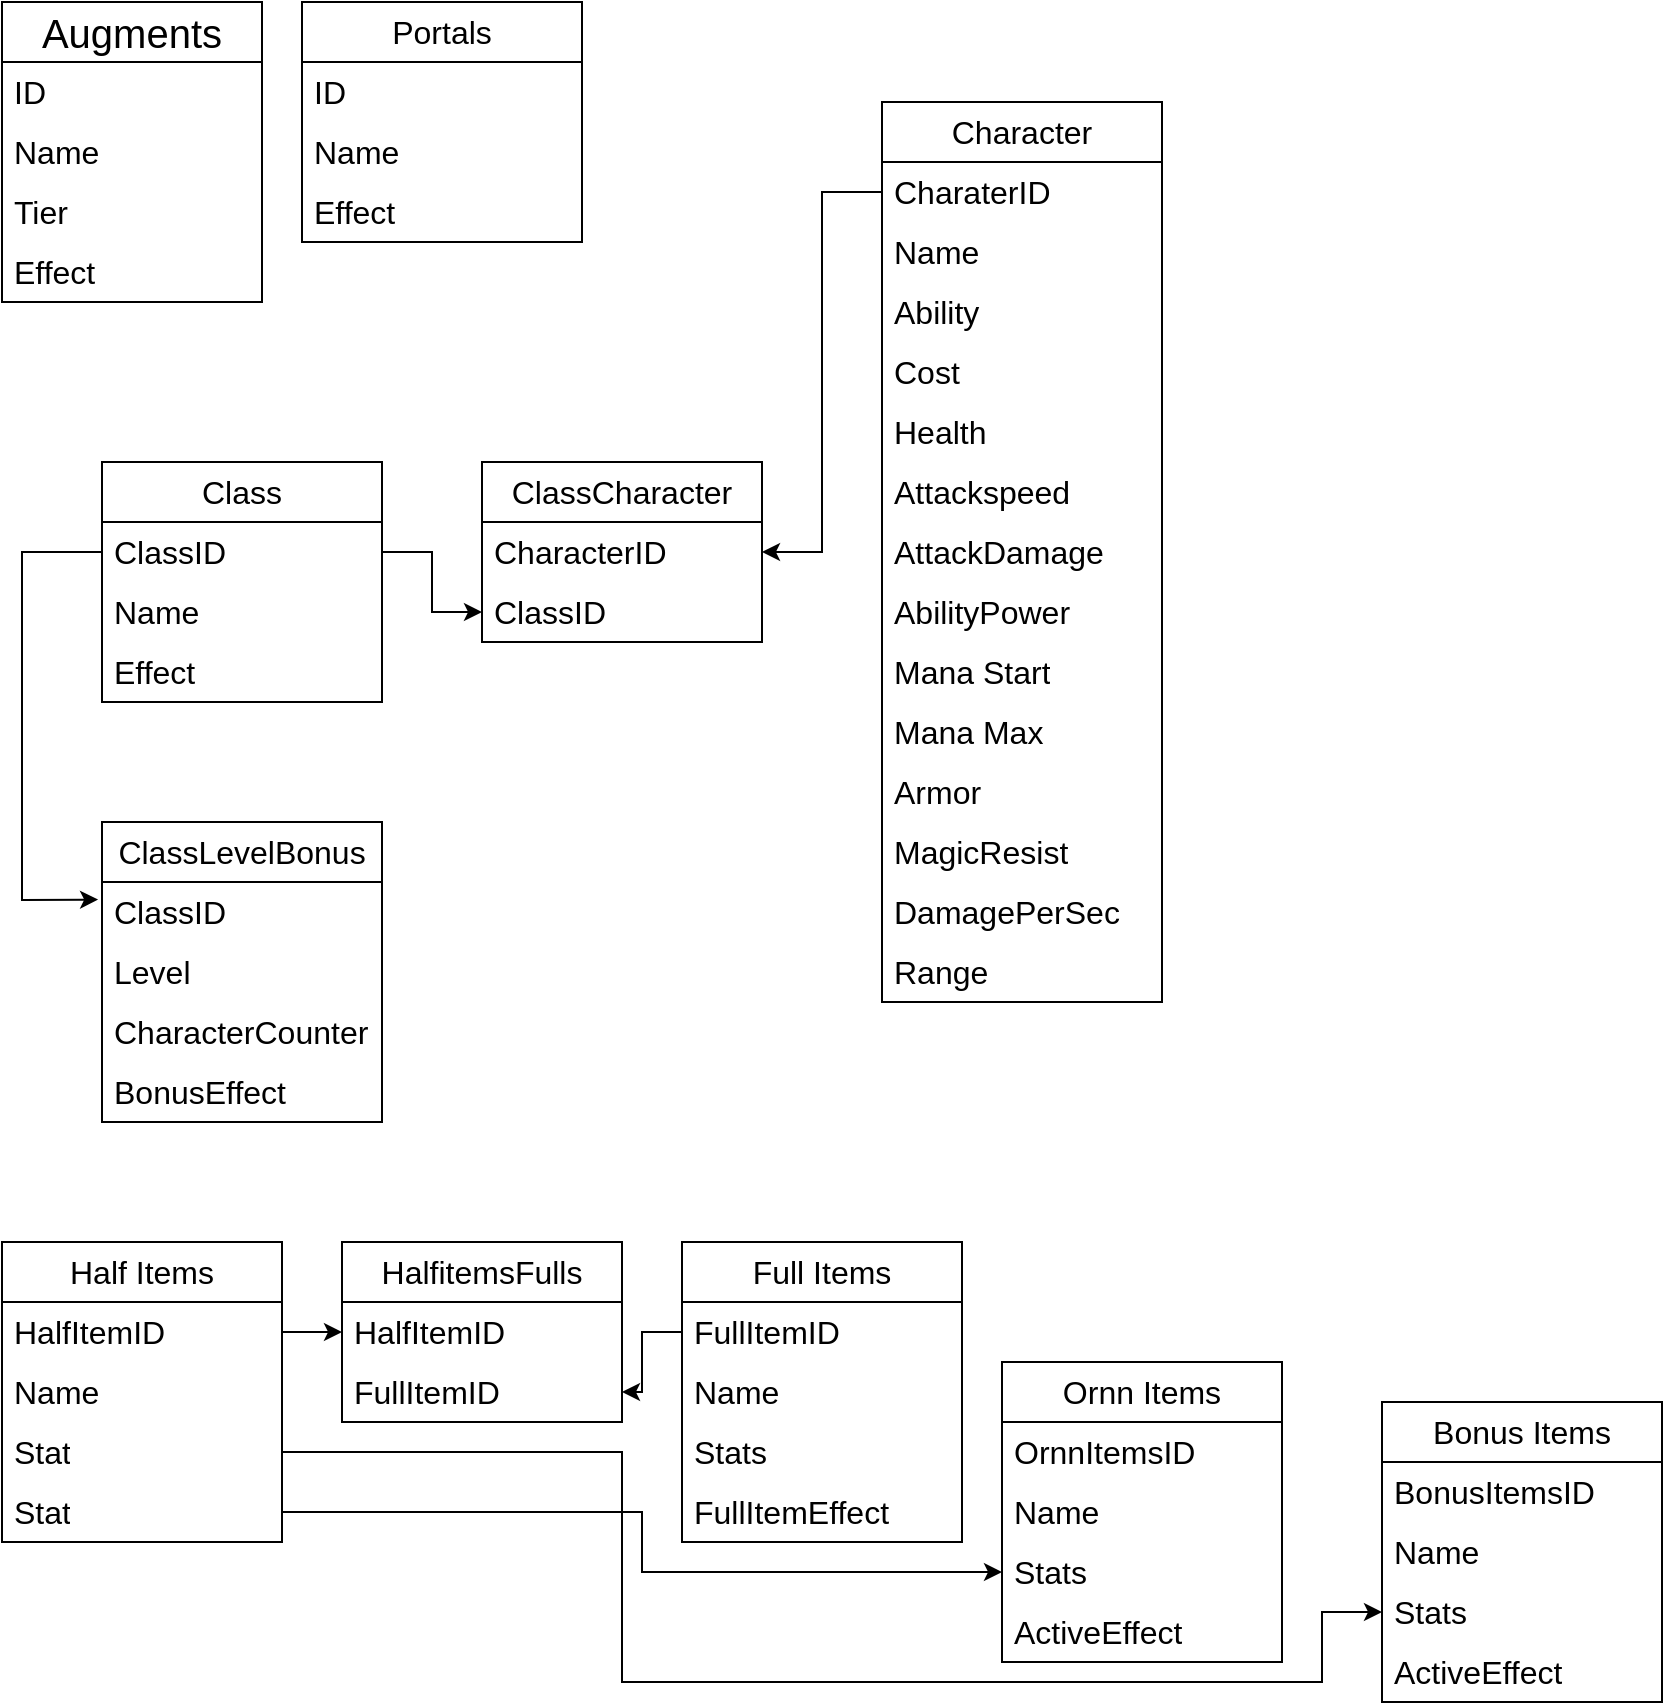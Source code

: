 <mxfile version="24.8.6">
  <diagram name="Page-1" id="2St0QyDgq2FTuK4Q9YjB">
    <mxGraphModel dx="1687" dy="878" grid="1" gridSize="10" guides="1" tooltips="1" connect="1" arrows="1" fold="1" page="1" pageScale="1" pageWidth="850" pageHeight="1100" math="0" shadow="0">
      <root>
        <mxCell id="0" />
        <mxCell id="1" parent="0" />
        <mxCell id="0yb2NVq4CXMQELFgcC-r-3" value="&lt;font style=&quot;font-size: 20px;&quot;&gt;Augments&lt;/font&gt;" style="swimlane;fontStyle=0;childLayout=stackLayout;horizontal=1;startSize=30;horizontalStack=0;resizeParent=1;resizeParentMax=0;resizeLast=0;collapsible=1;marginBottom=0;whiteSpace=wrap;html=1;" vertex="1" parent="1">
          <mxGeometry x="10" y="10" width="130" height="150" as="geometry" />
        </mxCell>
        <mxCell id="0yb2NVq4CXMQELFgcC-r-4" value="&lt;font style=&quot;font-size: 16px;&quot;&gt;ID&lt;/font&gt;" style="text;strokeColor=none;fillColor=none;align=left;verticalAlign=middle;spacingLeft=4;spacingRight=4;overflow=hidden;points=[[0,0.5],[1,0.5]];portConstraint=eastwest;rotatable=0;whiteSpace=wrap;html=1;" vertex="1" parent="0yb2NVq4CXMQELFgcC-r-3">
          <mxGeometry y="30" width="130" height="30" as="geometry" />
        </mxCell>
        <mxCell id="0yb2NVq4CXMQELFgcC-r-5" value="&lt;font style=&quot;font-size: 16px;&quot;&gt;Name&lt;/font&gt;" style="text;strokeColor=none;fillColor=none;align=left;verticalAlign=middle;spacingLeft=4;spacingRight=4;overflow=hidden;points=[[0,0.5],[1,0.5]];portConstraint=eastwest;rotatable=0;whiteSpace=wrap;html=1;" vertex="1" parent="0yb2NVq4CXMQELFgcC-r-3">
          <mxGeometry y="60" width="130" height="30" as="geometry" />
        </mxCell>
        <mxCell id="0yb2NVq4CXMQELFgcC-r-6" value="&lt;span style=&quot;font-size: 16px;&quot;&gt;Tier&lt;/span&gt;" style="text;strokeColor=none;fillColor=none;align=left;verticalAlign=middle;spacingLeft=4;spacingRight=4;overflow=hidden;points=[[0,0.5],[1,0.5]];portConstraint=eastwest;rotatable=0;whiteSpace=wrap;html=1;" vertex="1" parent="0yb2NVq4CXMQELFgcC-r-3">
          <mxGeometry y="90" width="130" height="30" as="geometry" />
        </mxCell>
        <mxCell id="0yb2NVq4CXMQELFgcC-r-7" value="&lt;span style=&quot;font-size: 16px;&quot;&gt;Effect&lt;/span&gt;" style="text;strokeColor=none;fillColor=none;align=left;verticalAlign=middle;spacingLeft=4;spacingRight=4;overflow=hidden;points=[[0,0.5],[1,0.5]];portConstraint=eastwest;rotatable=0;whiteSpace=wrap;html=1;" vertex="1" parent="0yb2NVq4CXMQELFgcC-r-3">
          <mxGeometry y="120" width="130" height="30" as="geometry" />
        </mxCell>
        <mxCell id="0yb2NVq4CXMQELFgcC-r-8" value="&lt;font style=&quot;font-size: 16px;&quot;&gt;Portals&lt;/font&gt;" style="swimlane;fontStyle=0;childLayout=stackLayout;horizontal=1;startSize=30;horizontalStack=0;resizeParent=1;resizeParentMax=0;resizeLast=0;collapsible=1;marginBottom=0;whiteSpace=wrap;html=1;" vertex="1" parent="1">
          <mxGeometry x="160" y="10" width="140" height="120" as="geometry" />
        </mxCell>
        <mxCell id="0yb2NVq4CXMQELFgcC-r-9" value="&lt;font style=&quot;font-size: 16px;&quot;&gt;ID&lt;/font&gt;" style="text;strokeColor=none;fillColor=none;align=left;verticalAlign=middle;spacingLeft=4;spacingRight=4;overflow=hidden;points=[[0,0.5],[1,0.5]];portConstraint=eastwest;rotatable=0;whiteSpace=wrap;html=1;" vertex="1" parent="0yb2NVq4CXMQELFgcC-r-8">
          <mxGeometry y="30" width="140" height="30" as="geometry" />
        </mxCell>
        <mxCell id="0yb2NVq4CXMQELFgcC-r-10" value="&lt;font style=&quot;font-size: 16px;&quot;&gt;Name&lt;/font&gt;" style="text;strokeColor=none;fillColor=none;align=left;verticalAlign=middle;spacingLeft=4;spacingRight=4;overflow=hidden;points=[[0,0.5],[1,0.5]];portConstraint=eastwest;rotatable=0;whiteSpace=wrap;html=1;" vertex="1" parent="0yb2NVq4CXMQELFgcC-r-8">
          <mxGeometry y="60" width="140" height="30" as="geometry" />
        </mxCell>
        <mxCell id="0yb2NVq4CXMQELFgcC-r-11" value="&lt;font style=&quot;font-size: 16px;&quot;&gt;Effect&lt;/font&gt;" style="text;strokeColor=none;fillColor=none;align=left;verticalAlign=middle;spacingLeft=4;spacingRight=4;overflow=hidden;points=[[0,0.5],[1,0.5]];portConstraint=eastwest;rotatable=0;whiteSpace=wrap;html=1;" vertex="1" parent="0yb2NVq4CXMQELFgcC-r-8">
          <mxGeometry y="90" width="140" height="30" as="geometry" />
        </mxCell>
        <mxCell id="0yb2NVq4CXMQELFgcC-r-12" value="&lt;font style=&quot;font-size: 16px;&quot;&gt;Class&lt;/font&gt;" style="swimlane;fontStyle=0;childLayout=stackLayout;horizontal=1;startSize=30;horizontalStack=0;resizeParent=1;resizeParentMax=0;resizeLast=0;collapsible=1;marginBottom=0;whiteSpace=wrap;html=1;" vertex="1" parent="1">
          <mxGeometry x="60" y="240" width="140" height="120" as="geometry" />
        </mxCell>
        <mxCell id="0yb2NVq4CXMQELFgcC-r-13" value="&lt;font style=&quot;font-size: 16px;&quot;&gt;ClassID&lt;/font&gt;" style="text;strokeColor=none;fillColor=none;align=left;verticalAlign=middle;spacingLeft=4;spacingRight=4;overflow=hidden;points=[[0,0.5],[1,0.5]];portConstraint=eastwest;rotatable=0;whiteSpace=wrap;html=1;" vertex="1" parent="0yb2NVq4CXMQELFgcC-r-12">
          <mxGeometry y="30" width="140" height="30" as="geometry" />
        </mxCell>
        <mxCell id="0yb2NVq4CXMQELFgcC-r-14" value="&lt;span style=&quot;font-size: 16px;&quot;&gt;Name&lt;/span&gt;" style="text;strokeColor=none;fillColor=none;align=left;verticalAlign=middle;spacingLeft=4;spacingRight=4;overflow=hidden;points=[[0,0.5],[1,0.5]];portConstraint=eastwest;rotatable=0;whiteSpace=wrap;html=1;" vertex="1" parent="0yb2NVq4CXMQELFgcC-r-12">
          <mxGeometry y="60" width="140" height="30" as="geometry" />
        </mxCell>
        <mxCell id="0yb2NVq4CXMQELFgcC-r-15" value="&lt;font style=&quot;font-size: 16px;&quot;&gt;Effect&lt;/font&gt;" style="text;strokeColor=none;fillColor=none;align=left;verticalAlign=middle;spacingLeft=4;spacingRight=4;overflow=hidden;points=[[0,0.5],[1,0.5]];portConstraint=eastwest;rotatable=0;whiteSpace=wrap;html=1;" vertex="1" parent="0yb2NVq4CXMQELFgcC-r-12">
          <mxGeometry y="90" width="140" height="30" as="geometry" />
        </mxCell>
        <mxCell id="0yb2NVq4CXMQELFgcC-r-17" value="&lt;font style=&quot;font-size: 16px;&quot;&gt;ClassCharacter&lt;/font&gt;" style="swimlane;fontStyle=0;childLayout=stackLayout;horizontal=1;startSize=30;horizontalStack=0;resizeParent=1;resizeParentMax=0;resizeLast=0;collapsible=1;marginBottom=0;whiteSpace=wrap;html=1;" vertex="1" parent="1">
          <mxGeometry x="250" y="240" width="140" height="90" as="geometry" />
        </mxCell>
        <mxCell id="0yb2NVq4CXMQELFgcC-r-18" value="&lt;font style=&quot;font-size: 16px;&quot;&gt;CharacterID&lt;/font&gt;" style="text;strokeColor=none;fillColor=none;align=left;verticalAlign=middle;spacingLeft=4;spacingRight=4;overflow=hidden;points=[[0,0.5],[1,0.5]];portConstraint=eastwest;rotatable=0;whiteSpace=wrap;html=1;" vertex="1" parent="0yb2NVq4CXMQELFgcC-r-17">
          <mxGeometry y="30" width="140" height="30" as="geometry" />
        </mxCell>
        <mxCell id="0yb2NVq4CXMQELFgcC-r-19" value="&lt;span style=&quot;font-size: 16px;&quot;&gt;ClassID&lt;/span&gt;" style="text;strokeColor=none;fillColor=none;align=left;verticalAlign=middle;spacingLeft=4;spacingRight=4;overflow=hidden;points=[[0,0.5],[1,0.5]];portConstraint=eastwest;rotatable=0;whiteSpace=wrap;html=1;" vertex="1" parent="0yb2NVq4CXMQELFgcC-r-17">
          <mxGeometry y="60" width="140" height="30" as="geometry" />
        </mxCell>
        <mxCell id="0yb2NVq4CXMQELFgcC-r-21" value="&lt;font style=&quot;font-size: 16px;&quot;&gt;Character&lt;/font&gt;" style="swimlane;fontStyle=0;childLayout=stackLayout;horizontal=1;startSize=30;horizontalStack=0;resizeParent=1;resizeParentMax=0;resizeLast=0;collapsible=1;marginBottom=0;whiteSpace=wrap;html=1;" vertex="1" parent="1">
          <mxGeometry x="450" y="60" width="140" height="450" as="geometry" />
        </mxCell>
        <mxCell id="0yb2NVq4CXMQELFgcC-r-39" value="&lt;font style=&quot;font-size: 16px;&quot;&gt;CharaterID&lt;/font&gt;" style="text;strokeColor=none;fillColor=none;align=left;verticalAlign=middle;spacingLeft=4;spacingRight=4;overflow=hidden;points=[[0,0.5],[1,0.5]];portConstraint=eastwest;rotatable=0;whiteSpace=wrap;html=1;" vertex="1" parent="0yb2NVq4CXMQELFgcC-r-21">
          <mxGeometry y="30" width="140" height="30" as="geometry" />
        </mxCell>
        <mxCell id="0yb2NVq4CXMQELFgcC-r-25" value="&lt;span style=&quot;font-size: 16px;&quot;&gt;Name&lt;/span&gt;" style="text;strokeColor=none;fillColor=none;align=left;verticalAlign=middle;spacingLeft=4;spacingRight=4;overflow=hidden;points=[[0,0.5],[1,0.5]];portConstraint=eastwest;rotatable=0;whiteSpace=wrap;html=1;" vertex="1" parent="0yb2NVq4CXMQELFgcC-r-21">
          <mxGeometry y="60" width="140" height="30" as="geometry" />
        </mxCell>
        <mxCell id="0yb2NVq4CXMQELFgcC-r-26" value="&lt;font style=&quot;font-size: 16px;&quot;&gt;Ability&lt;/font&gt;" style="text;strokeColor=none;fillColor=none;align=left;verticalAlign=middle;spacingLeft=4;spacingRight=4;overflow=hidden;points=[[0,0.5],[1,0.5]];portConstraint=eastwest;rotatable=0;whiteSpace=wrap;html=1;" vertex="1" parent="0yb2NVq4CXMQELFgcC-r-21">
          <mxGeometry y="90" width="140" height="30" as="geometry" />
        </mxCell>
        <mxCell id="0yb2NVq4CXMQELFgcC-r-27" value="&lt;font style=&quot;font-size: 16px;&quot;&gt;Cost&lt;/font&gt;" style="text;strokeColor=none;fillColor=none;align=left;verticalAlign=middle;spacingLeft=4;spacingRight=4;overflow=hidden;points=[[0,0.5],[1,0.5]];portConstraint=eastwest;rotatable=0;whiteSpace=wrap;html=1;" vertex="1" parent="0yb2NVq4CXMQELFgcC-r-21">
          <mxGeometry y="120" width="140" height="30" as="geometry" />
        </mxCell>
        <mxCell id="0yb2NVq4CXMQELFgcC-r-28" value="&lt;font style=&quot;font-size: 16px;&quot;&gt;Health&lt;/font&gt;" style="text;strokeColor=none;fillColor=none;align=left;verticalAlign=middle;spacingLeft=4;spacingRight=4;overflow=hidden;points=[[0,0.5],[1,0.5]];portConstraint=eastwest;rotatable=0;whiteSpace=wrap;html=1;" vertex="1" parent="0yb2NVq4CXMQELFgcC-r-21">
          <mxGeometry y="150" width="140" height="30" as="geometry" />
        </mxCell>
        <mxCell id="0yb2NVq4CXMQELFgcC-r-29" value="&lt;font style=&quot;font-size: 16px;&quot;&gt;Attackspeed&lt;/font&gt;" style="text;strokeColor=none;fillColor=none;align=left;verticalAlign=middle;spacingLeft=4;spacingRight=4;overflow=hidden;points=[[0,0.5],[1,0.5]];portConstraint=eastwest;rotatable=0;whiteSpace=wrap;html=1;" vertex="1" parent="0yb2NVq4CXMQELFgcC-r-21">
          <mxGeometry y="180" width="140" height="30" as="geometry" />
        </mxCell>
        <mxCell id="0yb2NVq4CXMQELFgcC-r-32" value="&lt;font style=&quot;font-size: 16px;&quot;&gt;AttackDamage&lt;/font&gt;" style="text;strokeColor=none;fillColor=none;align=left;verticalAlign=middle;spacingLeft=4;spacingRight=4;overflow=hidden;points=[[0,0.5],[1,0.5]];portConstraint=eastwest;rotatable=0;whiteSpace=wrap;html=1;" vertex="1" parent="0yb2NVq4CXMQELFgcC-r-21">
          <mxGeometry y="210" width="140" height="30" as="geometry" />
        </mxCell>
        <mxCell id="0yb2NVq4CXMQELFgcC-r-31" value="&lt;font style=&quot;font-size: 16px;&quot;&gt;AbilityPower&lt;/font&gt;" style="text;strokeColor=none;fillColor=none;align=left;verticalAlign=middle;spacingLeft=4;spacingRight=4;overflow=hidden;points=[[0,0.5],[1,0.5]];portConstraint=eastwest;rotatable=0;whiteSpace=wrap;html=1;" vertex="1" parent="0yb2NVq4CXMQELFgcC-r-21">
          <mxGeometry y="240" width="140" height="30" as="geometry" />
        </mxCell>
        <mxCell id="0yb2NVq4CXMQELFgcC-r-30" value="&lt;font style=&quot;font-size: 16px;&quot;&gt;Mana Start&lt;/font&gt;" style="text;strokeColor=none;fillColor=none;align=left;verticalAlign=middle;spacingLeft=4;spacingRight=4;overflow=hidden;points=[[0,0.5],[1,0.5]];portConstraint=eastwest;rotatable=0;whiteSpace=wrap;html=1;" vertex="1" parent="0yb2NVq4CXMQELFgcC-r-21">
          <mxGeometry y="270" width="140" height="30" as="geometry" />
        </mxCell>
        <mxCell id="0yb2NVq4CXMQELFgcC-r-33" value="&lt;font style=&quot;font-size: 16px;&quot;&gt;Mana Max&lt;/font&gt;&lt;span style=&quot;color: rgba(0, 0, 0, 0); font-family: monospace; font-size: 0px; text-wrap-mode: nowrap;&quot;&gt;%3CmxGraphModel%3E%3Croot%3E%3CmxCell%20id%3D%220%22%2F%3E%3CmxCell%20id%3D%221%22%20parent%3D%220%22%2F%3E%3CmxCell%20id%3D%222%22%20value%3D%22%26lt%3Bfont%20style%3D%26quot%3Bfont-size%3A%2016px%3B%26quot%3B%26gt%3BItem%203%26lt%3B%2Ffont%26gt%3B%22%20style%3D%22text%3BstrokeColor%3Dnone%3BfillColor%3Dnone%3Balign%3Dleft%3BverticalAlign%3Dmiddle%3BspacingLeft%3D4%3BspacingRight%3D4%3Boverflow%3Dhidden%3Bpoints%3D%5B%5B0%2C0.5%5D%2C%5B1%2C0.5%5D%5D%3BportConstraint%3Deastwest%3Brotatable%3D0%3BwhiteSpace%3Dwrap%3Bhtml%3D1%3B%22%20vertex%3D%221%22%20parent%3D%221%22%3E%3CmxGeometry%20x%3D%22350%22%20y%3D%22100%22%20width%3D%22140%22%20height%3D%2230%22%20as%3D%22geometry%22%2F%3E%3C%2FmxCell%3E%3C%2Froot%3E%3C%2FmxGraphModel%3E&lt;/span&gt;" style="text;strokeColor=none;fillColor=none;align=left;verticalAlign=middle;spacingLeft=4;spacingRight=4;overflow=hidden;points=[[0,0.5],[1,0.5]];portConstraint=eastwest;rotatable=0;whiteSpace=wrap;html=1;" vertex="1" parent="0yb2NVq4CXMQELFgcC-r-21">
          <mxGeometry y="300" width="140" height="30" as="geometry" />
        </mxCell>
        <mxCell id="0yb2NVq4CXMQELFgcC-r-34" value="&lt;font style=&quot;font-size: 16px;&quot;&gt;Armor&lt;/font&gt;" style="text;strokeColor=none;fillColor=none;align=left;verticalAlign=middle;spacingLeft=4;spacingRight=4;overflow=hidden;points=[[0,0.5],[1,0.5]];portConstraint=eastwest;rotatable=0;whiteSpace=wrap;html=1;" vertex="1" parent="0yb2NVq4CXMQELFgcC-r-21">
          <mxGeometry y="330" width="140" height="30" as="geometry" />
        </mxCell>
        <mxCell id="0yb2NVq4CXMQELFgcC-r-35" value="&lt;font style=&quot;font-size: 16px;&quot;&gt;MagicResist&lt;/font&gt;" style="text;strokeColor=none;fillColor=none;align=left;verticalAlign=middle;spacingLeft=4;spacingRight=4;overflow=hidden;points=[[0,0.5],[1,0.5]];portConstraint=eastwest;rotatable=0;whiteSpace=wrap;html=1;" vertex="1" parent="0yb2NVq4CXMQELFgcC-r-21">
          <mxGeometry y="360" width="140" height="30" as="geometry" />
        </mxCell>
        <mxCell id="0yb2NVq4CXMQELFgcC-r-36" value="&lt;font style=&quot;font-size: 16px;&quot;&gt;DamagePerSec&lt;/font&gt;" style="text;strokeColor=none;fillColor=none;align=left;verticalAlign=middle;spacingLeft=4;spacingRight=4;overflow=hidden;points=[[0,0.5],[1,0.5]];portConstraint=eastwest;rotatable=0;whiteSpace=wrap;html=1;" vertex="1" parent="0yb2NVq4CXMQELFgcC-r-21">
          <mxGeometry y="390" width="140" height="30" as="geometry" />
        </mxCell>
        <mxCell id="0yb2NVq4CXMQELFgcC-r-37" value="&lt;font style=&quot;font-size: 16px;&quot;&gt;Range&lt;/font&gt;" style="text;strokeColor=none;fillColor=none;align=left;verticalAlign=middle;spacingLeft=4;spacingRight=4;overflow=hidden;points=[[0,0.5],[1,0.5]];portConstraint=eastwest;rotatable=0;whiteSpace=wrap;html=1;" vertex="1" parent="0yb2NVq4CXMQELFgcC-r-21">
          <mxGeometry y="420" width="140" height="30" as="geometry" />
        </mxCell>
        <mxCell id="0yb2NVq4CXMQELFgcC-r-38" value="" style="edgeStyle=orthogonalEdgeStyle;rounded=0;orthogonalLoop=1;jettySize=auto;html=1;" edge="1" parent="1" source="0yb2NVq4CXMQELFgcC-r-13" target="0yb2NVq4CXMQELFgcC-r-19">
          <mxGeometry relative="1" as="geometry" />
        </mxCell>
        <mxCell id="0yb2NVq4CXMQELFgcC-r-41" style="edgeStyle=orthogonalEdgeStyle;rounded=0;orthogonalLoop=1;jettySize=auto;html=1;entryX=1;entryY=0.5;entryDx=0;entryDy=0;" edge="1" parent="1" source="0yb2NVq4CXMQELFgcC-r-39" target="0yb2NVq4CXMQELFgcC-r-18">
          <mxGeometry relative="1" as="geometry" />
        </mxCell>
        <mxCell id="0yb2NVq4CXMQELFgcC-r-42" value="&lt;font style=&quot;font-size: 16px;&quot;&gt;Half Items&lt;/font&gt;" style="swimlane;fontStyle=0;childLayout=stackLayout;horizontal=1;startSize=30;horizontalStack=0;resizeParent=1;resizeParentMax=0;resizeLast=0;collapsible=1;marginBottom=0;whiteSpace=wrap;html=1;" vertex="1" parent="1">
          <mxGeometry x="10" y="630" width="140" height="150" as="geometry" />
        </mxCell>
        <mxCell id="0yb2NVq4CXMQELFgcC-r-43" value="&lt;font style=&quot;font-size: 16px;&quot;&gt;HalfItemID&lt;/font&gt;" style="text;strokeColor=none;fillColor=none;align=left;verticalAlign=middle;spacingLeft=4;spacingRight=4;overflow=hidden;points=[[0,0.5],[1,0.5]];portConstraint=eastwest;rotatable=0;whiteSpace=wrap;html=1;" vertex="1" parent="0yb2NVq4CXMQELFgcC-r-42">
          <mxGeometry y="30" width="140" height="30" as="geometry" />
        </mxCell>
        <mxCell id="0yb2NVq4CXMQELFgcC-r-44" value="&lt;font style=&quot;font-size: 16px;&quot;&gt;Name&lt;/font&gt;" style="text;strokeColor=none;fillColor=none;align=left;verticalAlign=middle;spacingLeft=4;spacingRight=4;overflow=hidden;points=[[0,0.5],[1,0.5]];portConstraint=eastwest;rotatable=0;whiteSpace=wrap;html=1;" vertex="1" parent="0yb2NVq4CXMQELFgcC-r-42">
          <mxGeometry y="60" width="140" height="30" as="geometry" />
        </mxCell>
        <mxCell id="0yb2NVq4CXMQELFgcC-r-95" value="&lt;font style=&quot;font-size: 16px;&quot;&gt;Stat&lt;/font&gt;" style="text;strokeColor=none;fillColor=none;align=left;verticalAlign=middle;spacingLeft=4;spacingRight=4;overflow=hidden;points=[[0,0.5],[1,0.5]];portConstraint=eastwest;rotatable=0;whiteSpace=wrap;html=1;" vertex="1" parent="0yb2NVq4CXMQELFgcC-r-42">
          <mxGeometry y="90" width="140" height="30" as="geometry" />
        </mxCell>
        <mxCell id="0yb2NVq4CXMQELFgcC-r-45" value="&lt;font style=&quot;font-size: 16px;&quot;&gt;Stat&lt;/font&gt;" style="text;strokeColor=none;fillColor=none;align=left;verticalAlign=middle;spacingLeft=4;spacingRight=4;overflow=hidden;points=[[0,0.5],[1,0.5]];portConstraint=eastwest;rotatable=0;whiteSpace=wrap;html=1;" vertex="1" parent="0yb2NVq4CXMQELFgcC-r-42">
          <mxGeometry y="120" width="140" height="30" as="geometry" />
        </mxCell>
        <mxCell id="0yb2NVq4CXMQELFgcC-r-46" value="" style="endArrow=classic;html=1;rounded=0;entryX=-0.014;entryY=0.293;entryDx=0;entryDy=0;exitX=0;exitY=0.5;exitDx=0;exitDy=0;entryPerimeter=0;" edge="1" parent="1" source="0yb2NVq4CXMQELFgcC-r-13" target="0yb2NVq4CXMQELFgcC-r-75">
          <mxGeometry width="50" height="50" relative="1" as="geometry">
            <mxPoint x="60" y="460" as="sourcePoint" />
            <mxPoint x="60" y="280" as="targetPoint" />
            <Array as="points">
              <mxPoint x="20" y="285" />
              <mxPoint x="20" y="459" />
            </Array>
          </mxGeometry>
        </mxCell>
        <mxCell id="0yb2NVq4CXMQELFgcC-r-51" value="&lt;font style=&quot;font-size: 16px;&quot;&gt;HalfitemsFulls&lt;/font&gt;" style="swimlane;fontStyle=0;childLayout=stackLayout;horizontal=1;startSize=30;horizontalStack=0;resizeParent=1;resizeParentMax=0;resizeLast=0;collapsible=1;marginBottom=0;whiteSpace=wrap;html=1;" vertex="1" parent="1">
          <mxGeometry x="180" y="630" width="140" height="90" as="geometry" />
        </mxCell>
        <mxCell id="0yb2NVq4CXMQELFgcC-r-58" value="&lt;font style=&quot;font-size: 16px;&quot;&gt;HalfItemID&lt;/font&gt;" style="text;strokeColor=none;fillColor=none;align=left;verticalAlign=middle;spacingLeft=4;spacingRight=4;overflow=hidden;points=[[0,0.5],[1,0.5]];portConstraint=eastwest;rotatable=0;whiteSpace=wrap;html=1;" vertex="1" parent="0yb2NVq4CXMQELFgcC-r-51">
          <mxGeometry y="30" width="140" height="30" as="geometry" />
        </mxCell>
        <mxCell id="0yb2NVq4CXMQELFgcC-r-57" value="&lt;font style=&quot;font-size: 16px;&quot;&gt;FullItemID&lt;/font&gt;" style="text;strokeColor=none;fillColor=none;align=left;verticalAlign=middle;spacingLeft=4;spacingRight=4;overflow=hidden;points=[[0,0.5],[1,0.5]];portConstraint=eastwest;rotatable=0;whiteSpace=wrap;html=1;" vertex="1" parent="0yb2NVq4CXMQELFgcC-r-51">
          <mxGeometry y="60" width="140" height="30" as="geometry" />
        </mxCell>
        <mxCell id="0yb2NVq4CXMQELFgcC-r-60" value="&lt;font style=&quot;font-size: 16px;&quot;&gt;Full Items&lt;/font&gt;" style="swimlane;fontStyle=0;childLayout=stackLayout;horizontal=1;startSize=30;horizontalStack=0;resizeParent=1;resizeParentMax=0;resizeLast=0;collapsible=1;marginBottom=0;whiteSpace=wrap;html=1;" vertex="1" parent="1">
          <mxGeometry x="350" y="630" width="140" height="150" as="geometry" />
        </mxCell>
        <mxCell id="0yb2NVq4CXMQELFgcC-r-61" value="&lt;font style=&quot;font-size: 16px;&quot;&gt;FullItemID&lt;/font&gt;" style="text;strokeColor=none;fillColor=none;align=left;verticalAlign=middle;spacingLeft=4;spacingRight=4;overflow=hidden;points=[[0,0.5],[1,0.5]];portConstraint=eastwest;rotatable=0;whiteSpace=wrap;html=1;" vertex="1" parent="0yb2NVq4CXMQELFgcC-r-60">
          <mxGeometry y="30" width="140" height="30" as="geometry" />
        </mxCell>
        <mxCell id="0yb2NVq4CXMQELFgcC-r-59" value="&lt;span style=&quot;font-size: 16px;&quot;&gt;Name&lt;/span&gt;" style="text;strokeColor=none;fillColor=none;align=left;verticalAlign=middle;spacingLeft=4;spacingRight=4;overflow=hidden;points=[[0,0.5],[1,0.5]];portConstraint=eastwest;rotatable=0;whiteSpace=wrap;html=1;" vertex="1" parent="0yb2NVq4CXMQELFgcC-r-60">
          <mxGeometry y="60" width="140" height="30" as="geometry" />
        </mxCell>
        <mxCell id="0yb2NVq4CXMQELFgcC-r-64" value="&lt;font style=&quot;font-size: 16px;&quot;&gt;Stats&lt;/font&gt;" style="text;strokeColor=none;fillColor=none;align=left;verticalAlign=middle;spacingLeft=4;spacingRight=4;overflow=hidden;points=[[0,0.5],[1,0.5]];portConstraint=eastwest;rotatable=0;whiteSpace=wrap;html=1;" vertex="1" parent="0yb2NVq4CXMQELFgcC-r-60">
          <mxGeometry y="90" width="140" height="30" as="geometry" />
        </mxCell>
        <mxCell id="0yb2NVq4CXMQELFgcC-r-65" value="&lt;font style=&quot;font-size: 16px;&quot;&gt;FullItemEffect&lt;/font&gt;" style="text;strokeColor=none;fillColor=none;align=left;verticalAlign=middle;spacingLeft=4;spacingRight=4;overflow=hidden;points=[[0,0.5],[1,0.5]];portConstraint=eastwest;rotatable=0;whiteSpace=wrap;html=1;" vertex="1" parent="0yb2NVq4CXMQELFgcC-r-60">
          <mxGeometry y="120" width="140" height="30" as="geometry" />
        </mxCell>
        <mxCell id="0yb2NVq4CXMQELFgcC-r-68" style="edgeStyle=orthogonalEdgeStyle;rounded=0;orthogonalLoop=1;jettySize=auto;html=1;entryX=0;entryY=0.5;entryDx=0;entryDy=0;" edge="1" parent="1" source="0yb2NVq4CXMQELFgcC-r-43" target="0yb2NVq4CXMQELFgcC-r-58">
          <mxGeometry relative="1" as="geometry" />
        </mxCell>
        <mxCell id="0yb2NVq4CXMQELFgcC-r-69" style="edgeStyle=orthogonalEdgeStyle;rounded=0;orthogonalLoop=1;jettySize=auto;html=1;exitX=0;exitY=0.5;exitDx=0;exitDy=0;entryX=1;entryY=0.5;entryDx=0;entryDy=0;" edge="1" parent="1" source="0yb2NVq4CXMQELFgcC-r-61" target="0yb2NVq4CXMQELFgcC-r-57">
          <mxGeometry relative="1" as="geometry" />
        </mxCell>
        <mxCell id="0yb2NVq4CXMQELFgcC-r-74" value="&lt;font style=&quot;font-size: 16px;&quot;&gt;ClassLevelBonus&lt;/font&gt;" style="swimlane;fontStyle=0;childLayout=stackLayout;horizontal=1;startSize=30;horizontalStack=0;resizeParent=1;resizeParentMax=0;resizeLast=0;collapsible=1;marginBottom=0;whiteSpace=wrap;html=1;" vertex="1" parent="1">
          <mxGeometry x="60" y="420" width="140" height="150" as="geometry" />
        </mxCell>
        <mxCell id="0yb2NVq4CXMQELFgcC-r-75" value="&lt;font style=&quot;font-size: 16px;&quot;&gt;ClassID&lt;/font&gt;" style="text;strokeColor=none;fillColor=none;align=left;verticalAlign=middle;spacingLeft=4;spacingRight=4;overflow=hidden;points=[[0,0.5],[1,0.5]];portConstraint=eastwest;rotatable=0;whiteSpace=wrap;html=1;" vertex="1" parent="0yb2NVq4CXMQELFgcC-r-74">
          <mxGeometry y="30" width="140" height="30" as="geometry" />
        </mxCell>
        <mxCell id="0yb2NVq4CXMQELFgcC-r-76" value="&lt;span style=&quot;font-size: 16px;&quot;&gt;Level&lt;/span&gt;" style="text;strokeColor=none;fillColor=none;align=left;verticalAlign=middle;spacingLeft=4;spacingRight=4;overflow=hidden;points=[[0,0.5],[1,0.5]];portConstraint=eastwest;rotatable=0;whiteSpace=wrap;html=1;" vertex="1" parent="0yb2NVq4CXMQELFgcC-r-74">
          <mxGeometry y="60" width="140" height="30" as="geometry" />
        </mxCell>
        <mxCell id="0yb2NVq4CXMQELFgcC-r-77" value="&lt;span style=&quot;font-size: 16px;&quot;&gt;CharacterCounter&lt;/span&gt;" style="text;strokeColor=none;fillColor=none;align=left;verticalAlign=middle;spacingLeft=4;spacingRight=4;overflow=hidden;points=[[0,0.5],[1,0.5]];portConstraint=eastwest;rotatable=0;whiteSpace=wrap;html=1;" vertex="1" parent="0yb2NVq4CXMQELFgcC-r-74">
          <mxGeometry y="90" width="140" height="30" as="geometry" />
        </mxCell>
        <mxCell id="0yb2NVq4CXMQELFgcC-r-78" value="&lt;span style=&quot;font-size: 16px;&quot;&gt;BonusEffect&lt;/span&gt;" style="text;strokeColor=none;fillColor=none;align=left;verticalAlign=middle;spacingLeft=4;spacingRight=4;overflow=hidden;points=[[0,0.5],[1,0.5]];portConstraint=eastwest;rotatable=0;whiteSpace=wrap;html=1;" vertex="1" parent="0yb2NVq4CXMQELFgcC-r-74">
          <mxGeometry y="120" width="140" height="30" as="geometry" />
        </mxCell>
        <mxCell id="0yb2NVq4CXMQELFgcC-r-84" value="&lt;font style=&quot;font-size: 16px;&quot;&gt;Ornn Items&lt;/font&gt;" style="swimlane;fontStyle=0;childLayout=stackLayout;horizontal=1;startSize=30;horizontalStack=0;resizeParent=1;resizeParentMax=0;resizeLast=0;collapsible=1;marginBottom=0;whiteSpace=wrap;html=1;" vertex="1" parent="1">
          <mxGeometry x="510" y="690" width="140" height="150" as="geometry" />
        </mxCell>
        <mxCell id="0yb2NVq4CXMQELFgcC-r-85" value="&lt;span style=&quot;font-size: 16px;&quot;&gt;OrnnItemsID&lt;/span&gt;" style="text;strokeColor=none;fillColor=none;align=left;verticalAlign=middle;spacingLeft=4;spacingRight=4;overflow=hidden;points=[[0,0.5],[1,0.5]];portConstraint=eastwest;rotatable=0;whiteSpace=wrap;html=1;" vertex="1" parent="0yb2NVq4CXMQELFgcC-r-84">
          <mxGeometry y="30" width="140" height="30" as="geometry" />
        </mxCell>
        <mxCell id="0yb2NVq4CXMQELFgcC-r-86" value="&lt;span style=&quot;font-size: 16px;&quot;&gt;Name&lt;/span&gt;" style="text;strokeColor=none;fillColor=none;align=left;verticalAlign=middle;spacingLeft=4;spacingRight=4;overflow=hidden;points=[[0,0.5],[1,0.5]];portConstraint=eastwest;rotatable=0;whiteSpace=wrap;html=1;" vertex="1" parent="0yb2NVq4CXMQELFgcC-r-84">
          <mxGeometry y="60" width="140" height="30" as="geometry" />
        </mxCell>
        <mxCell id="0yb2NVq4CXMQELFgcC-r-87" value="&lt;font style=&quot;font-size: 16px;&quot;&gt;Stats&lt;/font&gt;" style="text;strokeColor=none;fillColor=none;align=left;verticalAlign=middle;spacingLeft=4;spacingRight=4;overflow=hidden;points=[[0,0.5],[1,0.5]];portConstraint=eastwest;rotatable=0;whiteSpace=wrap;html=1;" vertex="1" parent="0yb2NVq4CXMQELFgcC-r-84">
          <mxGeometry y="90" width="140" height="30" as="geometry" />
        </mxCell>
        <mxCell id="0yb2NVq4CXMQELFgcC-r-88" value="&lt;font style=&quot;font-size: 16px;&quot;&gt;ActiveEffect&lt;/font&gt;" style="text;strokeColor=none;fillColor=none;align=left;verticalAlign=middle;spacingLeft=4;spacingRight=4;overflow=hidden;points=[[0,0.5],[1,0.5]];portConstraint=eastwest;rotatable=0;whiteSpace=wrap;html=1;" vertex="1" parent="0yb2NVq4CXMQELFgcC-r-84">
          <mxGeometry y="120" width="140" height="30" as="geometry" />
        </mxCell>
        <mxCell id="0yb2NVq4CXMQELFgcC-r-89" value="&lt;font style=&quot;font-size: 16px;&quot;&gt;Bonus Items&lt;/font&gt;" style="swimlane;fontStyle=0;childLayout=stackLayout;horizontal=1;startSize=30;horizontalStack=0;resizeParent=1;resizeParentMax=0;resizeLast=0;collapsible=1;marginBottom=0;whiteSpace=wrap;html=1;" vertex="1" parent="1">
          <mxGeometry x="700" y="710" width="140" height="150" as="geometry" />
        </mxCell>
        <mxCell id="0yb2NVq4CXMQELFgcC-r-90" value="&lt;span style=&quot;font-size: 16px;&quot;&gt;BonusItemsID&lt;/span&gt;" style="text;strokeColor=none;fillColor=none;align=left;verticalAlign=middle;spacingLeft=4;spacingRight=4;overflow=hidden;points=[[0,0.5],[1,0.5]];portConstraint=eastwest;rotatable=0;whiteSpace=wrap;html=1;" vertex="1" parent="0yb2NVq4CXMQELFgcC-r-89">
          <mxGeometry y="30" width="140" height="30" as="geometry" />
        </mxCell>
        <mxCell id="0yb2NVq4CXMQELFgcC-r-91" value="&lt;span style=&quot;font-size: 16px;&quot;&gt;Name&lt;/span&gt;" style="text;strokeColor=none;fillColor=none;align=left;verticalAlign=middle;spacingLeft=4;spacingRight=4;overflow=hidden;points=[[0,0.5],[1,0.5]];portConstraint=eastwest;rotatable=0;whiteSpace=wrap;html=1;" vertex="1" parent="0yb2NVq4CXMQELFgcC-r-89">
          <mxGeometry y="60" width="140" height="30" as="geometry" />
        </mxCell>
        <mxCell id="0yb2NVq4CXMQELFgcC-r-92" value="&lt;font style=&quot;font-size: 16px;&quot;&gt;Stats&lt;/font&gt;" style="text;strokeColor=none;fillColor=none;align=left;verticalAlign=middle;spacingLeft=4;spacingRight=4;overflow=hidden;points=[[0,0.5],[1,0.5]];portConstraint=eastwest;rotatable=0;whiteSpace=wrap;html=1;" vertex="1" parent="0yb2NVq4CXMQELFgcC-r-89">
          <mxGeometry y="90" width="140" height="30" as="geometry" />
        </mxCell>
        <mxCell id="0yb2NVq4CXMQELFgcC-r-93" value="&lt;font style=&quot;font-size: 16px;&quot;&gt;ActiveEffect&lt;/font&gt;" style="text;strokeColor=none;fillColor=none;align=left;verticalAlign=middle;spacingLeft=4;spacingRight=4;overflow=hidden;points=[[0,0.5],[1,0.5]];portConstraint=eastwest;rotatable=0;whiteSpace=wrap;html=1;" vertex="1" parent="0yb2NVq4CXMQELFgcC-r-89">
          <mxGeometry y="120" width="140" height="30" as="geometry" />
        </mxCell>
        <mxCell id="0yb2NVq4CXMQELFgcC-r-94" value="" style="edgeStyle=orthogonalEdgeStyle;rounded=0;orthogonalLoop=1;jettySize=auto;html=1;entryX=0;entryY=0.5;entryDx=0;entryDy=0;" edge="1" parent="1" source="0yb2NVq4CXMQELFgcC-r-45" target="0yb2NVq4CXMQELFgcC-r-87">
          <mxGeometry relative="1" as="geometry" />
        </mxCell>
        <mxCell id="0yb2NVq4CXMQELFgcC-r-96" value="" style="edgeStyle=orthogonalEdgeStyle;rounded=0;orthogonalLoop=1;jettySize=auto;html=1;entryX=0;entryY=0.5;entryDx=0;entryDy=0;" edge="1" parent="1" source="0yb2NVq4CXMQELFgcC-r-95" target="0yb2NVq4CXMQELFgcC-r-92">
          <mxGeometry relative="1" as="geometry">
            <Array as="points">
              <mxPoint x="320" y="735" />
              <mxPoint x="320" y="850" />
              <mxPoint x="670" y="850" />
              <mxPoint x="670" y="815" />
            </Array>
          </mxGeometry>
        </mxCell>
      </root>
    </mxGraphModel>
  </diagram>
</mxfile>
